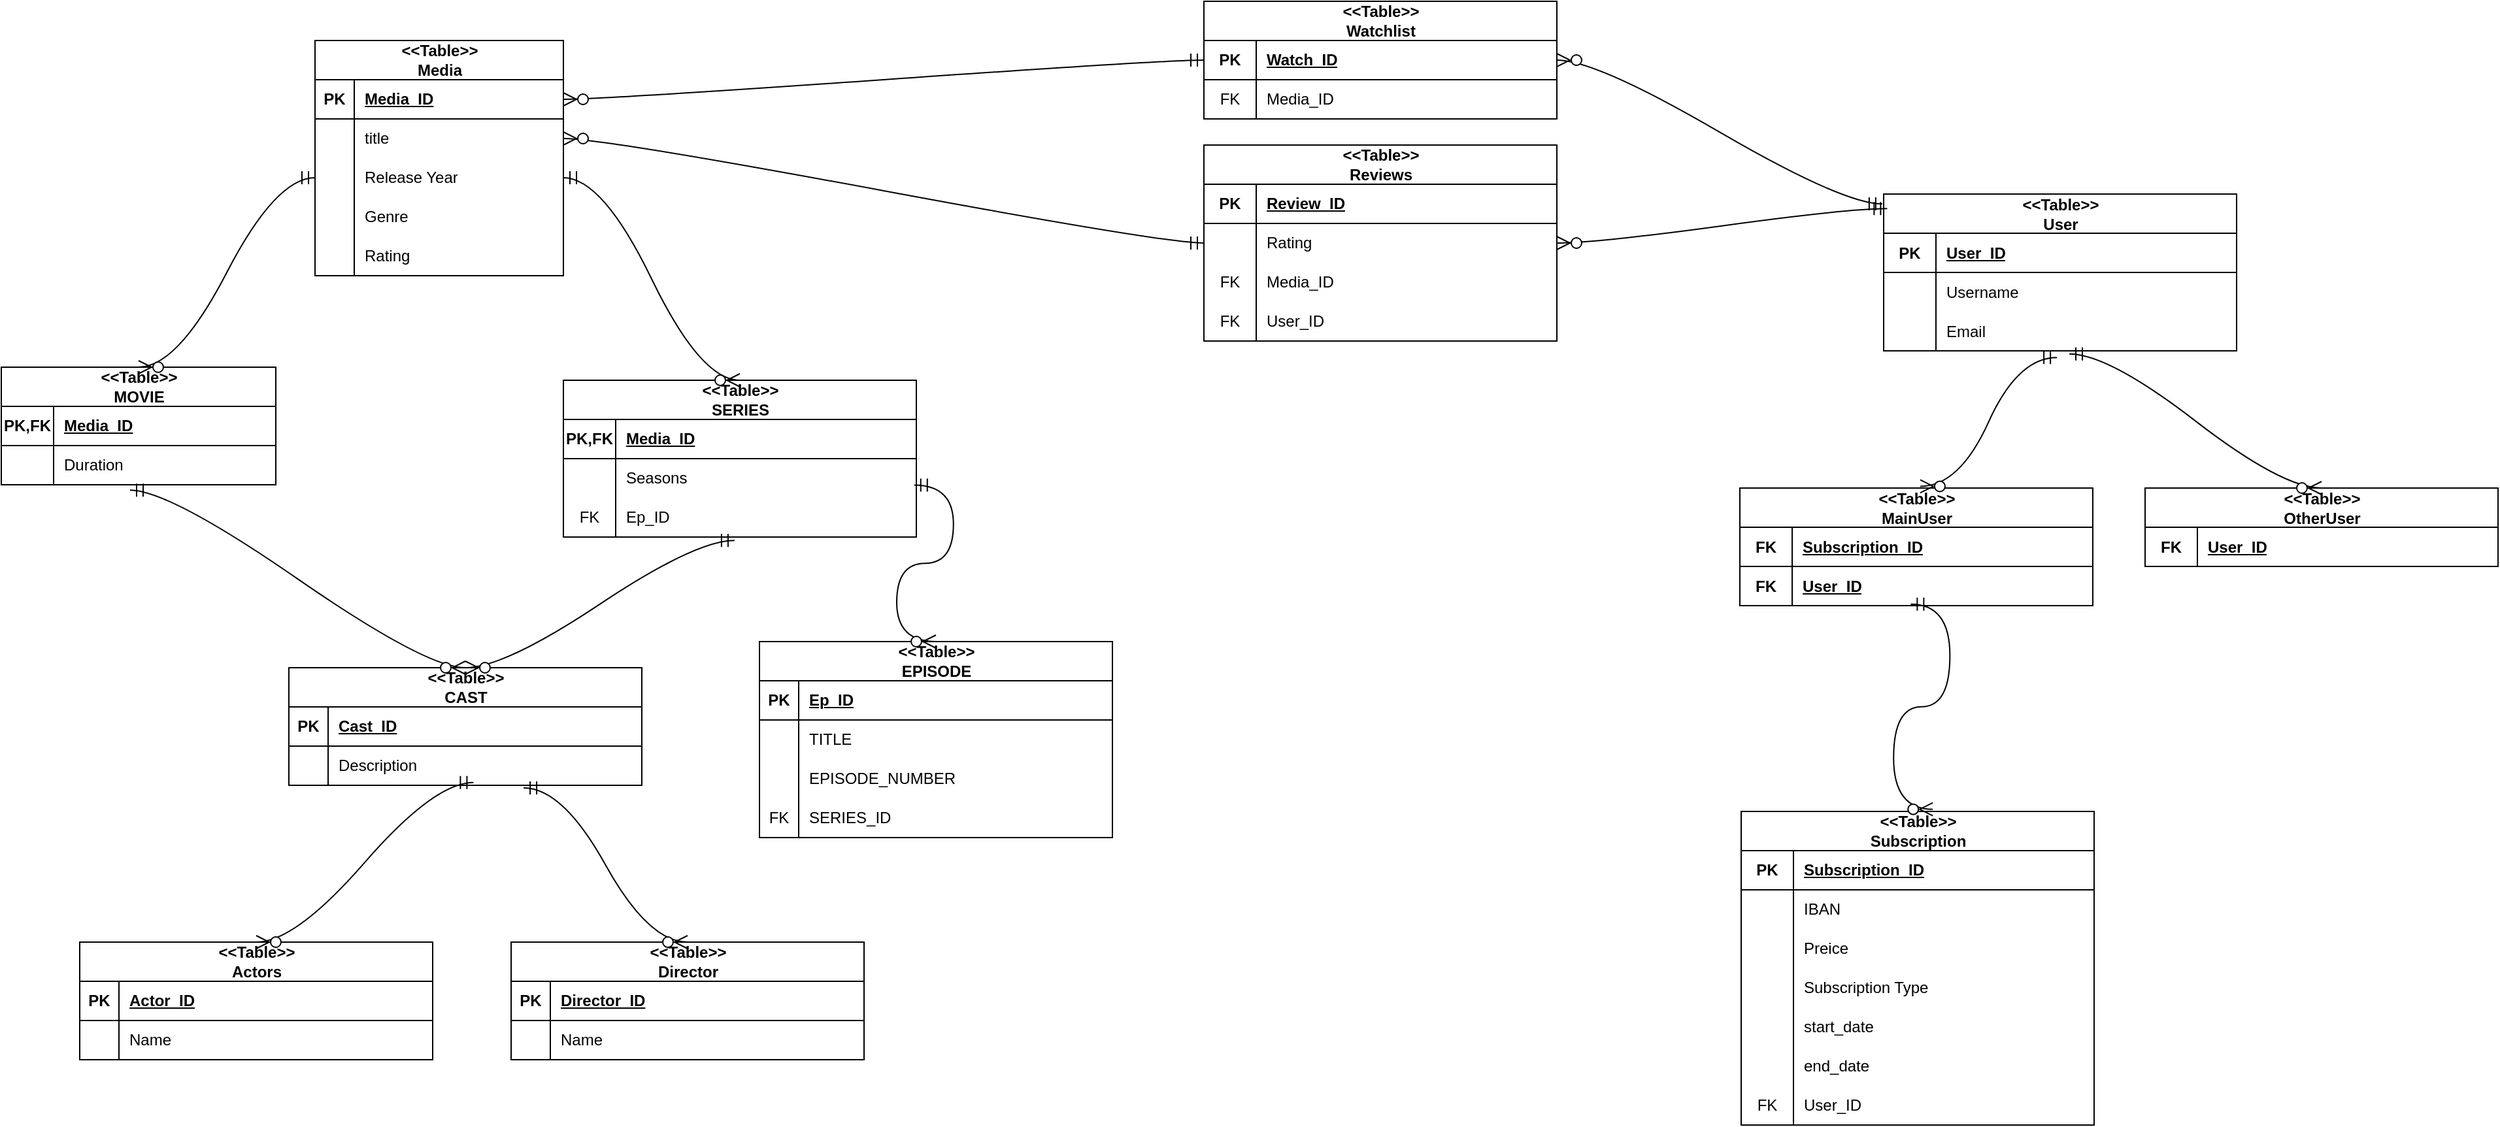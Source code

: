 <mxfile version="24.8.3">
  <diagram id="R2lEEEUBdFMjLlhIrx00" name="Page-1">
    <mxGraphModel dx="1706" dy="894" grid="1" gridSize="10" guides="1" tooltips="1" connect="1" arrows="1" fold="1" page="1" pageScale="1" pageWidth="850" pageHeight="1100" math="0" shadow="0" extFonts="Permanent Marker^https://fonts.googleapis.com/css?family=Permanent+Marker">
      <root>
        <mxCell id="0" />
        <mxCell id="1" parent="0" />
        <mxCell id="QvIjhL3dXYs5E1lbCl46-8" value="&amp;lt;&amp;lt;Table&amp;gt;&amp;gt;&lt;div&gt;Media&lt;/div&gt;" style="shape=table;startSize=30;container=1;collapsible=1;childLayout=tableLayout;fixedRows=1;rowLines=0;fontStyle=1;align=center;resizeLast=1;html=1;" parent="1" vertex="1">
          <mxGeometry x="270" y="60" width="190" height="180" as="geometry" />
        </mxCell>
        <mxCell id="QvIjhL3dXYs5E1lbCl46-9" value="" style="shape=tableRow;horizontal=0;startSize=0;swimlaneHead=0;swimlaneBody=0;fillColor=none;collapsible=0;dropTarget=0;points=[[0,0.5],[1,0.5]];portConstraint=eastwest;top=0;left=0;right=0;bottom=1;" parent="QvIjhL3dXYs5E1lbCl46-8" vertex="1">
          <mxGeometry y="30" width="190" height="30" as="geometry" />
        </mxCell>
        <mxCell id="QvIjhL3dXYs5E1lbCl46-10" value="PK" style="shape=partialRectangle;connectable=0;fillColor=none;top=0;left=0;bottom=0;right=0;fontStyle=1;overflow=hidden;whiteSpace=wrap;html=1;" parent="QvIjhL3dXYs5E1lbCl46-9" vertex="1">
          <mxGeometry width="30" height="30" as="geometry">
            <mxRectangle width="30" height="30" as="alternateBounds" />
          </mxGeometry>
        </mxCell>
        <mxCell id="QvIjhL3dXYs5E1lbCl46-11" value="Media_ID" style="shape=partialRectangle;connectable=0;fillColor=none;top=0;left=0;bottom=0;right=0;align=left;spacingLeft=6;fontStyle=5;overflow=hidden;whiteSpace=wrap;html=1;" parent="QvIjhL3dXYs5E1lbCl46-9" vertex="1">
          <mxGeometry x="30" width="160" height="30" as="geometry">
            <mxRectangle width="160" height="30" as="alternateBounds" />
          </mxGeometry>
        </mxCell>
        <mxCell id="QvIjhL3dXYs5E1lbCl46-12" value="" style="shape=tableRow;horizontal=0;startSize=0;swimlaneHead=0;swimlaneBody=0;fillColor=none;collapsible=0;dropTarget=0;points=[[0,0.5],[1,0.5]];portConstraint=eastwest;top=0;left=0;right=0;bottom=0;" parent="QvIjhL3dXYs5E1lbCl46-8" vertex="1">
          <mxGeometry y="60" width="190" height="30" as="geometry" />
        </mxCell>
        <mxCell id="QvIjhL3dXYs5E1lbCl46-13" value="" style="shape=partialRectangle;connectable=0;fillColor=none;top=0;left=0;bottom=0;right=0;editable=1;overflow=hidden;whiteSpace=wrap;html=1;" parent="QvIjhL3dXYs5E1lbCl46-12" vertex="1">
          <mxGeometry width="30" height="30" as="geometry">
            <mxRectangle width="30" height="30" as="alternateBounds" />
          </mxGeometry>
        </mxCell>
        <mxCell id="QvIjhL3dXYs5E1lbCl46-14" value="title" style="shape=partialRectangle;connectable=0;fillColor=none;top=0;left=0;bottom=0;right=0;align=left;spacingLeft=6;overflow=hidden;whiteSpace=wrap;html=1;" parent="QvIjhL3dXYs5E1lbCl46-12" vertex="1">
          <mxGeometry x="30" width="160" height="30" as="geometry">
            <mxRectangle width="160" height="30" as="alternateBounds" />
          </mxGeometry>
        </mxCell>
        <mxCell id="QvIjhL3dXYs5E1lbCl46-18" value="" style="shape=tableRow;horizontal=0;startSize=0;swimlaneHead=0;swimlaneBody=0;fillColor=none;collapsible=0;dropTarget=0;points=[[0,0.5],[1,0.5]];portConstraint=eastwest;top=0;left=0;right=0;bottom=0;" parent="QvIjhL3dXYs5E1lbCl46-8" vertex="1">
          <mxGeometry y="90" width="190" height="30" as="geometry" />
        </mxCell>
        <mxCell id="QvIjhL3dXYs5E1lbCl46-19" value="&lt;span style=&quot;color: rgba(0, 0, 0, 0); font-family: monospace; font-size: 0px; text-align: start; text-wrap-mode: nowrap;&quot;&gt;%3CmxGraphModel%3E%3Croot%3E%3CmxCell%20id%3D%220%22%2F%3E%3CmxCell%20id%3D%221%22%20parent%3D%220%22%2F%3E%3CmxCell%20id%3D%222%22%20value%3D%22Release%20Year%22%20style%3D%22shape%3DpartialRectangle%3Bconnectable%3D0%3BfillColor%3Dnone%3Btop%3D0%3Bleft%3D0%3Bbottom%3D0%3Bright%3D0%3Balign%3Dleft%3BspacingLeft%3D6%3Boverflow%3Dhidden%3BwhiteSpace%3Dwrap%3Bhtml%3D1%3B%22%20vertex%3D%221%22%20parent%3D%221%22%3E%3CmxGeometry%20x%3D%22330%22%20y%3D%22610%22%20width%3D%22160%22%20height%3D%2230%22%20as%3D%22geometry%22%3E%3CmxRectangle%20width%3D%22160%22%20height%3D%2230%22%20as%3D%22alternateBounds%22%2F%3E%3C%2FmxGeometry%3E%3C%2FmxCell%3E%3C%2Froot%3E%3C%2FmxGraphModel%3E&lt;/span&gt;" style="shape=partialRectangle;connectable=0;fillColor=none;top=0;left=0;bottom=0;right=0;editable=1;overflow=hidden;whiteSpace=wrap;html=1;" parent="QvIjhL3dXYs5E1lbCl46-18" vertex="1">
          <mxGeometry width="30" height="30" as="geometry">
            <mxRectangle width="30" height="30" as="alternateBounds" />
          </mxGeometry>
        </mxCell>
        <mxCell id="QvIjhL3dXYs5E1lbCl46-20" value="Release Year" style="shape=partialRectangle;connectable=0;fillColor=none;top=0;left=0;bottom=0;right=0;align=left;spacingLeft=6;overflow=hidden;whiteSpace=wrap;html=1;" parent="QvIjhL3dXYs5E1lbCl46-18" vertex="1">
          <mxGeometry x="30" width="160" height="30" as="geometry">
            <mxRectangle width="160" height="30" as="alternateBounds" />
          </mxGeometry>
        </mxCell>
        <mxCell id="DVHQ3tqsMk7eaJSczjLQ-16" value="" style="shape=tableRow;horizontal=0;startSize=0;swimlaneHead=0;swimlaneBody=0;fillColor=none;collapsible=0;dropTarget=0;points=[[0,0.5],[1,0.5]];portConstraint=eastwest;top=0;left=0;right=0;bottom=0;" parent="QvIjhL3dXYs5E1lbCl46-8" vertex="1">
          <mxGeometry y="120" width="190" height="30" as="geometry" />
        </mxCell>
        <mxCell id="DVHQ3tqsMk7eaJSczjLQ-17" value="&lt;span style=&quot;color: rgba(0, 0, 0, 0); font-family: monospace; font-size: 0px; text-align: start; text-wrap-mode: nowrap;&quot;&gt;%3CmxGraphModel%3E%3Croot%3E%3CmxCell%20id%3D%220%22%2F%3E%3CmxCell%20id%3D%221%22%20parent%3D%220%22%2F%3E%3CmxCell%20id%3D%222%22%20value%3D%22Release%20Year%22%20style%3D%22shape%3DpartialRectangle%3Bconnectable%3D0%3BfillColor%3Dnone%3Btop%3D0%3Bleft%3D0%3Bbottom%3D0%3Bright%3D0%3Balign%3Dleft%3BspacingLeft%3D6%3Boverflow%3Dhidden%3BwhiteSpace%3Dwrap%3Bhtml%3D1%3B%22%20vertex%3D%221%22%20parent%3D%221%22%3E%3CmxGeometry%20x%3D%22330%22%20y%3D%22610%22%20width%3D%22160%22%20height%3D%2230%22%20as%3D%22geometry%22%3E%3CmxRectangle%20width%3D%22160%22%20height%3D%2230%22%20as%3D%22alternateBounds%22%2F%3E%3C%2FmxGeometry%3E%3C%2FmxCell%3E%3C%2Froot%3E%3C%2FmxGraphModel%3E&lt;/span&gt;" style="shape=partialRectangle;connectable=0;fillColor=none;top=0;left=0;bottom=0;right=0;editable=1;overflow=hidden;whiteSpace=wrap;html=1;" parent="DVHQ3tqsMk7eaJSczjLQ-16" vertex="1">
          <mxGeometry width="30" height="30" as="geometry">
            <mxRectangle width="30" height="30" as="alternateBounds" />
          </mxGeometry>
        </mxCell>
        <mxCell id="DVHQ3tqsMk7eaJSczjLQ-18" value="Genre" style="shape=partialRectangle;connectable=0;fillColor=none;top=0;left=0;bottom=0;right=0;align=left;spacingLeft=6;overflow=hidden;whiteSpace=wrap;html=1;" parent="DVHQ3tqsMk7eaJSczjLQ-16" vertex="1">
          <mxGeometry x="30" width="160" height="30" as="geometry">
            <mxRectangle width="160" height="30" as="alternateBounds" />
          </mxGeometry>
        </mxCell>
        <mxCell id="DVHQ3tqsMk7eaJSczjLQ-19" value="" style="shape=tableRow;horizontal=0;startSize=0;swimlaneHead=0;swimlaneBody=0;fillColor=none;collapsible=0;dropTarget=0;points=[[0,0.5],[1,0.5]];portConstraint=eastwest;top=0;left=0;right=0;bottom=0;" parent="QvIjhL3dXYs5E1lbCl46-8" vertex="1">
          <mxGeometry y="150" width="190" height="30" as="geometry" />
        </mxCell>
        <mxCell id="DVHQ3tqsMk7eaJSczjLQ-20" value="&lt;span style=&quot;color: rgba(0, 0, 0, 0); font-family: monospace; font-size: 0px; text-align: start; text-wrap-mode: nowrap;&quot;&gt;%3CmxGraphModel%3E%3Croot%3E%3CmxCell%20id%3D%220%22%2F%3E%3CmxCell%20id%3D%221%22%20parent%3D%220%22%2F%3E%3CmxCell%20id%3D%222%22%20value%3D%22Release%20Year%22%20style%3D%22shape%3DpartialRectangle%3Bconnectable%3D0%3BfillColor%3Dnone%3Btop%3D0%3Bleft%3D0%3Bbottom%3D0%3Bright%3D0%3Balign%3Dleft%3BspacingLeft%3D6%3Boverflow%3Dhidden%3BwhiteSpace%3Dwrap%3Bhtml%3D1%3B%22%20vertex%3D%221%22%20parent%3D%221%22%3E%3CmxGeometry%20x%3D%22330%22%20y%3D%22610%22%20width%3D%22160%22%20height%3D%2230%22%20as%3D%22geometry%22%3E%3CmxRectangle%20width%3D%22160%22%20height%3D%2230%22%20as%3D%22alternateBounds%22%2F%3E%3C%2FmxGeometry%3E%3C%2FmxCell%3E%3C%2Froot%3E%3C%2FmxGraphModel%3E&lt;/span&gt;" style="shape=partialRectangle;connectable=0;fillColor=none;top=0;left=0;bottom=0;right=0;editable=1;overflow=hidden;whiteSpace=wrap;html=1;" parent="DVHQ3tqsMk7eaJSczjLQ-19" vertex="1">
          <mxGeometry width="30" height="30" as="geometry">
            <mxRectangle width="30" height="30" as="alternateBounds" />
          </mxGeometry>
        </mxCell>
        <mxCell id="DVHQ3tqsMk7eaJSczjLQ-21" value="Rating" style="shape=partialRectangle;connectable=0;fillColor=none;top=0;left=0;bottom=0;right=0;align=left;spacingLeft=6;overflow=hidden;whiteSpace=wrap;html=1;" parent="DVHQ3tqsMk7eaJSczjLQ-19" vertex="1">
          <mxGeometry x="30" width="160" height="30" as="geometry">
            <mxRectangle width="160" height="30" as="alternateBounds" />
          </mxGeometry>
        </mxCell>
        <mxCell id="QvIjhL3dXYs5E1lbCl46-22" value="&amp;lt;&amp;lt;Table&amp;gt;&amp;gt;&lt;div&gt;MOVIE&lt;/div&gt;" style="shape=table;startSize=30;container=1;collapsible=1;childLayout=tableLayout;fixedRows=1;rowLines=0;fontStyle=1;align=center;resizeLast=1;html=1;" parent="1" vertex="1">
          <mxGeometry x="30" y="310" width="210" height="90" as="geometry" />
        </mxCell>
        <mxCell id="QvIjhL3dXYs5E1lbCl46-23" value="" style="shape=tableRow;horizontal=0;startSize=0;swimlaneHead=0;swimlaneBody=0;fillColor=none;collapsible=0;dropTarget=0;points=[[0,0.5],[1,0.5]];portConstraint=eastwest;top=0;left=0;right=0;bottom=1;" parent="QvIjhL3dXYs5E1lbCl46-22" vertex="1">
          <mxGeometry y="30" width="210" height="30" as="geometry" />
        </mxCell>
        <mxCell id="QvIjhL3dXYs5E1lbCl46-24" value="PK,FK" style="shape=partialRectangle;connectable=0;fillColor=none;top=0;left=0;bottom=0;right=0;fontStyle=1;overflow=hidden;whiteSpace=wrap;html=1;" parent="QvIjhL3dXYs5E1lbCl46-23" vertex="1">
          <mxGeometry width="40" height="30" as="geometry">
            <mxRectangle width="40" height="30" as="alternateBounds" />
          </mxGeometry>
        </mxCell>
        <mxCell id="QvIjhL3dXYs5E1lbCl46-25" value="Media_ID" style="shape=partialRectangle;connectable=0;fillColor=none;top=0;left=0;bottom=0;right=0;align=left;spacingLeft=6;fontStyle=5;overflow=hidden;whiteSpace=wrap;html=1;" parent="QvIjhL3dXYs5E1lbCl46-23" vertex="1">
          <mxGeometry x="40" width="170" height="30" as="geometry">
            <mxRectangle width="170" height="30" as="alternateBounds" />
          </mxGeometry>
        </mxCell>
        <mxCell id="QvIjhL3dXYs5E1lbCl46-26" value="" style="shape=tableRow;horizontal=0;startSize=0;swimlaneHead=0;swimlaneBody=0;fillColor=none;collapsible=0;dropTarget=0;points=[[0,0.5],[1,0.5]];portConstraint=eastwest;top=0;left=0;right=0;bottom=0;" parent="QvIjhL3dXYs5E1lbCl46-22" vertex="1">
          <mxGeometry y="60" width="210" height="30" as="geometry" />
        </mxCell>
        <mxCell id="QvIjhL3dXYs5E1lbCl46-27" value="" style="shape=partialRectangle;connectable=0;fillColor=none;top=0;left=0;bottom=0;right=0;editable=1;overflow=hidden;whiteSpace=wrap;html=1;" parent="QvIjhL3dXYs5E1lbCl46-26" vertex="1">
          <mxGeometry width="40" height="30" as="geometry">
            <mxRectangle width="40" height="30" as="alternateBounds" />
          </mxGeometry>
        </mxCell>
        <mxCell id="QvIjhL3dXYs5E1lbCl46-28" value="Duration" style="shape=partialRectangle;connectable=0;fillColor=none;top=0;left=0;bottom=0;right=0;align=left;spacingLeft=6;overflow=hidden;whiteSpace=wrap;html=1;" parent="QvIjhL3dXYs5E1lbCl46-26" vertex="1">
          <mxGeometry x="40" width="170" height="30" as="geometry">
            <mxRectangle width="170" height="30" as="alternateBounds" />
          </mxGeometry>
        </mxCell>
        <mxCell id="QvIjhL3dXYs5E1lbCl46-58" value="&amp;lt;&amp;lt;Table&amp;gt;&amp;gt;&lt;div&gt;SERIES&lt;/div&gt;" style="shape=table;startSize=30;container=1;collapsible=1;childLayout=tableLayout;fixedRows=1;rowLines=0;fontStyle=1;align=center;resizeLast=1;html=1;" parent="1" vertex="1">
          <mxGeometry x="460" y="320" width="270" height="120" as="geometry" />
        </mxCell>
        <mxCell id="QvIjhL3dXYs5E1lbCl46-59" value="" style="shape=tableRow;horizontal=0;startSize=0;swimlaneHead=0;swimlaneBody=0;fillColor=none;collapsible=0;dropTarget=0;points=[[0,0.5],[1,0.5]];portConstraint=eastwest;top=0;left=0;right=0;bottom=1;" parent="QvIjhL3dXYs5E1lbCl46-58" vertex="1">
          <mxGeometry y="30" width="270" height="30" as="geometry" />
        </mxCell>
        <mxCell id="QvIjhL3dXYs5E1lbCl46-60" value="PK,FK" style="shape=partialRectangle;connectable=0;fillColor=none;top=0;left=0;bottom=0;right=0;fontStyle=1;overflow=hidden;whiteSpace=wrap;html=1;" parent="QvIjhL3dXYs5E1lbCl46-59" vertex="1">
          <mxGeometry width="40" height="30" as="geometry">
            <mxRectangle width="40" height="30" as="alternateBounds" />
          </mxGeometry>
        </mxCell>
        <mxCell id="QvIjhL3dXYs5E1lbCl46-61" value="Media_ID" style="shape=partialRectangle;connectable=0;fillColor=none;top=0;left=0;bottom=0;right=0;align=left;spacingLeft=6;fontStyle=5;overflow=hidden;whiteSpace=wrap;html=1;" parent="QvIjhL3dXYs5E1lbCl46-59" vertex="1">
          <mxGeometry x="40" width="230" height="30" as="geometry">
            <mxRectangle width="230" height="30" as="alternateBounds" />
          </mxGeometry>
        </mxCell>
        <mxCell id="QvIjhL3dXYs5E1lbCl46-62" value="" style="shape=tableRow;horizontal=0;startSize=0;swimlaneHead=0;swimlaneBody=0;fillColor=none;collapsible=0;dropTarget=0;points=[[0,0.5],[1,0.5]];portConstraint=eastwest;top=0;left=0;right=0;bottom=0;" parent="QvIjhL3dXYs5E1lbCl46-58" vertex="1">
          <mxGeometry y="60" width="270" height="30" as="geometry" />
        </mxCell>
        <mxCell id="QvIjhL3dXYs5E1lbCl46-63" value="" style="shape=partialRectangle;connectable=0;fillColor=none;top=0;left=0;bottom=0;right=0;editable=1;overflow=hidden;whiteSpace=wrap;html=1;" parent="QvIjhL3dXYs5E1lbCl46-62" vertex="1">
          <mxGeometry width="40" height="30" as="geometry">
            <mxRectangle width="40" height="30" as="alternateBounds" />
          </mxGeometry>
        </mxCell>
        <mxCell id="QvIjhL3dXYs5E1lbCl46-64" value="Seasons" style="shape=partialRectangle;connectable=0;fillColor=none;top=0;left=0;bottom=0;right=0;align=left;spacingLeft=6;overflow=hidden;whiteSpace=wrap;html=1;" parent="QvIjhL3dXYs5E1lbCl46-62" vertex="1">
          <mxGeometry x="40" width="230" height="30" as="geometry">
            <mxRectangle width="230" height="30" as="alternateBounds" />
          </mxGeometry>
        </mxCell>
        <mxCell id="DVHQ3tqsMk7eaJSczjLQ-23" value="" style="shape=tableRow;horizontal=0;startSize=0;swimlaneHead=0;swimlaneBody=0;fillColor=none;collapsible=0;dropTarget=0;points=[[0,0.5],[1,0.5]];portConstraint=eastwest;top=0;left=0;right=0;bottom=0;" parent="QvIjhL3dXYs5E1lbCl46-58" vertex="1">
          <mxGeometry y="90" width="270" height="30" as="geometry" />
        </mxCell>
        <mxCell id="DVHQ3tqsMk7eaJSczjLQ-24" value="FK" style="shape=partialRectangle;connectable=0;fillColor=none;top=0;left=0;bottom=0;right=0;editable=1;overflow=hidden;whiteSpace=wrap;html=1;" parent="DVHQ3tqsMk7eaJSczjLQ-23" vertex="1">
          <mxGeometry width="40" height="30" as="geometry">
            <mxRectangle width="40" height="30" as="alternateBounds" />
          </mxGeometry>
        </mxCell>
        <mxCell id="DVHQ3tqsMk7eaJSczjLQ-25" value="Ep_ID" style="shape=partialRectangle;connectable=0;fillColor=none;top=0;left=0;bottom=0;right=0;align=left;spacingLeft=6;overflow=hidden;whiteSpace=wrap;html=1;" parent="DVHQ3tqsMk7eaJSczjLQ-23" vertex="1">
          <mxGeometry x="40" width="230" height="30" as="geometry">
            <mxRectangle width="230" height="30" as="alternateBounds" />
          </mxGeometry>
        </mxCell>
        <mxCell id="QvIjhL3dXYs5E1lbCl46-89" value="&amp;lt;&amp;lt;Table&amp;gt;&amp;gt;&lt;div&gt;EPISODE&lt;/div&gt;" style="shape=table;startSize=30;container=1;collapsible=1;childLayout=tableLayout;fixedRows=1;rowLines=0;fontStyle=1;align=center;resizeLast=1;html=1;" parent="1" vertex="1">
          <mxGeometry x="610" y="520" width="270" height="150" as="geometry" />
        </mxCell>
        <mxCell id="QvIjhL3dXYs5E1lbCl46-90" value="" style="shape=tableRow;horizontal=0;startSize=0;swimlaneHead=0;swimlaneBody=0;fillColor=none;collapsible=0;dropTarget=0;points=[[0,0.5],[1,0.5]];portConstraint=eastwest;top=0;left=0;right=0;bottom=1;" parent="QvIjhL3dXYs5E1lbCl46-89" vertex="1">
          <mxGeometry y="30" width="270" height="30" as="geometry" />
        </mxCell>
        <mxCell id="QvIjhL3dXYs5E1lbCl46-91" value="PK" style="shape=partialRectangle;connectable=0;fillColor=none;top=0;left=0;bottom=0;right=0;fontStyle=1;overflow=hidden;whiteSpace=wrap;html=1;" parent="QvIjhL3dXYs5E1lbCl46-90" vertex="1">
          <mxGeometry width="30" height="30" as="geometry">
            <mxRectangle width="30" height="30" as="alternateBounds" />
          </mxGeometry>
        </mxCell>
        <mxCell id="QvIjhL3dXYs5E1lbCl46-92" value="Ep_ID" style="shape=partialRectangle;connectable=0;fillColor=none;top=0;left=0;bottom=0;right=0;align=left;spacingLeft=6;fontStyle=5;overflow=hidden;whiteSpace=wrap;html=1;" parent="QvIjhL3dXYs5E1lbCl46-90" vertex="1">
          <mxGeometry x="30" width="240" height="30" as="geometry">
            <mxRectangle width="240" height="30" as="alternateBounds" />
          </mxGeometry>
        </mxCell>
        <mxCell id="QvIjhL3dXYs5E1lbCl46-93" value="" style="shape=tableRow;horizontal=0;startSize=0;swimlaneHead=0;swimlaneBody=0;fillColor=none;collapsible=0;dropTarget=0;points=[[0,0.5],[1,0.5]];portConstraint=eastwest;top=0;left=0;right=0;bottom=0;" parent="QvIjhL3dXYs5E1lbCl46-89" vertex="1">
          <mxGeometry y="60" width="270" height="30" as="geometry" />
        </mxCell>
        <mxCell id="QvIjhL3dXYs5E1lbCl46-94" value="" style="shape=partialRectangle;connectable=0;fillColor=none;top=0;left=0;bottom=0;right=0;editable=1;overflow=hidden;whiteSpace=wrap;html=1;" parent="QvIjhL3dXYs5E1lbCl46-93" vertex="1">
          <mxGeometry width="30" height="30" as="geometry">
            <mxRectangle width="30" height="30" as="alternateBounds" />
          </mxGeometry>
        </mxCell>
        <mxCell id="QvIjhL3dXYs5E1lbCl46-95" value="TITLE" style="shape=partialRectangle;connectable=0;fillColor=none;top=0;left=0;bottom=0;right=0;align=left;spacingLeft=6;overflow=hidden;whiteSpace=wrap;html=1;" parent="QvIjhL3dXYs5E1lbCl46-93" vertex="1">
          <mxGeometry x="30" width="240" height="30" as="geometry">
            <mxRectangle width="240" height="30" as="alternateBounds" />
          </mxGeometry>
        </mxCell>
        <mxCell id="QvIjhL3dXYs5E1lbCl46-96" value="" style="shape=tableRow;horizontal=0;startSize=0;swimlaneHead=0;swimlaneBody=0;fillColor=none;collapsible=0;dropTarget=0;points=[[0,0.5],[1,0.5]];portConstraint=eastwest;top=0;left=0;right=0;bottom=0;" parent="QvIjhL3dXYs5E1lbCl46-89" vertex="1">
          <mxGeometry y="90" width="270" height="30" as="geometry" />
        </mxCell>
        <mxCell id="QvIjhL3dXYs5E1lbCl46-97" value="" style="shape=partialRectangle;connectable=0;fillColor=none;top=0;left=0;bottom=0;right=0;editable=1;overflow=hidden;whiteSpace=wrap;html=1;" parent="QvIjhL3dXYs5E1lbCl46-96" vertex="1">
          <mxGeometry width="30" height="30" as="geometry">
            <mxRectangle width="30" height="30" as="alternateBounds" />
          </mxGeometry>
        </mxCell>
        <mxCell id="QvIjhL3dXYs5E1lbCl46-98" value="EPISODE_NUMBER" style="shape=partialRectangle;connectable=0;fillColor=none;top=0;left=0;bottom=0;right=0;align=left;spacingLeft=6;overflow=hidden;whiteSpace=wrap;html=1;" parent="QvIjhL3dXYs5E1lbCl46-96" vertex="1">
          <mxGeometry x="30" width="240" height="30" as="geometry">
            <mxRectangle width="240" height="30" as="alternateBounds" />
          </mxGeometry>
        </mxCell>
        <mxCell id="QvIjhL3dXYs5E1lbCl46-99" value="" style="shape=tableRow;horizontal=0;startSize=0;swimlaneHead=0;swimlaneBody=0;fillColor=none;collapsible=0;dropTarget=0;points=[[0,0.5],[1,0.5]];portConstraint=eastwest;top=0;left=0;right=0;bottom=0;" parent="QvIjhL3dXYs5E1lbCl46-89" vertex="1">
          <mxGeometry y="120" width="270" height="30" as="geometry" />
        </mxCell>
        <mxCell id="QvIjhL3dXYs5E1lbCl46-100" value="FK" style="shape=partialRectangle;connectable=0;fillColor=none;top=0;left=0;bottom=0;right=0;editable=1;overflow=hidden;whiteSpace=wrap;html=1;" parent="QvIjhL3dXYs5E1lbCl46-99" vertex="1">
          <mxGeometry width="30" height="30" as="geometry">
            <mxRectangle width="30" height="30" as="alternateBounds" />
          </mxGeometry>
        </mxCell>
        <mxCell id="QvIjhL3dXYs5E1lbCl46-101" value="SERIES_ID" style="shape=partialRectangle;connectable=0;fillColor=none;top=0;left=0;bottom=0;right=0;align=left;spacingLeft=6;overflow=hidden;whiteSpace=wrap;html=1;" parent="QvIjhL3dXYs5E1lbCl46-99" vertex="1">
          <mxGeometry x="30" width="240" height="30" as="geometry">
            <mxRectangle width="240" height="30" as="alternateBounds" />
          </mxGeometry>
        </mxCell>
        <mxCell id="QvIjhL3dXYs5E1lbCl46-112" value="" style="edgeStyle=entityRelationEdgeStyle;fontSize=12;html=1;endArrow=ERzeroToMany;startArrow=ERmandOne;rounded=0;startSize=8;endSize=8;curved=1;exitX=0;exitY=0.5;exitDx=0;exitDy=0;entryX=0.5;entryY=0;entryDx=0;entryDy=0;" parent="1" source="QvIjhL3dXYs5E1lbCl46-18" target="QvIjhL3dXYs5E1lbCl46-22" edge="1">
          <mxGeometry width="100" height="100" relative="1" as="geometry">
            <mxPoint x="245" y="480" as="sourcePoint" />
            <mxPoint x="120" y="615" as="targetPoint" />
            <Array as="points">
              <mxPoint x="305" y="565" />
              <mxPoint x="165" y="535" />
              <mxPoint x="120" y="585" />
              <mxPoint x="150" y="515" />
              <mxPoint x="185" y="525" />
              <mxPoint x="95" y="475" />
              <mxPoint x="75" y="445" />
              <mxPoint x="265" y="525" />
            </Array>
          </mxGeometry>
        </mxCell>
        <mxCell id="QvIjhL3dXYs5E1lbCl46-113" value="" style="edgeStyle=entityRelationEdgeStyle;fontSize=12;html=1;endArrow=ERzeroToMany;startArrow=ERmandOne;rounded=0;startSize=8;endSize=8;curved=1;entryX=0.5;entryY=0;entryDx=0;entryDy=0;exitX=1;exitY=0.5;exitDx=0;exitDy=0;" parent="1" source="QvIjhL3dXYs5E1lbCl46-18" target="QvIjhL3dXYs5E1lbCl46-58" edge="1">
          <mxGeometry width="100" height="100" relative="1" as="geometry">
            <mxPoint x="380" y="594" as="sourcePoint" />
            <mxPoint x="390" y="720" as="targetPoint" />
          </mxGeometry>
        </mxCell>
        <mxCell id="QvIjhL3dXYs5E1lbCl46-114" value="" style="edgeStyle=entityRelationEdgeStyle;fontSize=12;html=1;endArrow=ERzeroToMany;startArrow=ERmandOne;rounded=0;startSize=8;endSize=8;curved=1;exitX=0.994;exitY=-0.327;exitDx=0;exitDy=0;exitPerimeter=0;entryX=0.5;entryY=0;entryDx=0;entryDy=0;" parent="1" source="DVHQ3tqsMk7eaJSczjLQ-23" target="QvIjhL3dXYs5E1lbCl46-89" edge="1">
          <mxGeometry width="100" height="100" relative="1" as="geometry">
            <mxPoint x="790" y="685" as="sourcePoint" />
            <mxPoint x="530" y="665" as="targetPoint" />
            <Array as="points">
              <mxPoint x="790" y="650" />
            </Array>
          </mxGeometry>
        </mxCell>
        <mxCell id="DVHQ3tqsMk7eaJSczjLQ-29" value="&amp;lt;&amp;lt;Table&amp;gt;&amp;gt;&lt;div&gt;CAST&lt;/div&gt;" style="shape=table;startSize=30;container=1;collapsible=1;childLayout=tableLayout;fixedRows=1;rowLines=0;fontStyle=1;align=center;resizeLast=1;html=1;" parent="1" vertex="1">
          <mxGeometry x="250" y="540" width="270" height="90" as="geometry" />
        </mxCell>
        <mxCell id="DVHQ3tqsMk7eaJSczjLQ-30" value="" style="shape=tableRow;horizontal=0;startSize=0;swimlaneHead=0;swimlaneBody=0;fillColor=none;collapsible=0;dropTarget=0;points=[[0,0.5],[1,0.5]];portConstraint=eastwest;top=0;left=0;right=0;bottom=1;" parent="DVHQ3tqsMk7eaJSczjLQ-29" vertex="1">
          <mxGeometry y="30" width="270" height="30" as="geometry" />
        </mxCell>
        <mxCell id="DVHQ3tqsMk7eaJSczjLQ-31" value="PK" style="shape=partialRectangle;connectable=0;fillColor=none;top=0;left=0;bottom=0;right=0;fontStyle=1;overflow=hidden;whiteSpace=wrap;html=1;" parent="DVHQ3tqsMk7eaJSczjLQ-30" vertex="1">
          <mxGeometry width="30" height="30" as="geometry">
            <mxRectangle width="30" height="30" as="alternateBounds" />
          </mxGeometry>
        </mxCell>
        <mxCell id="DVHQ3tqsMk7eaJSczjLQ-32" value="Cast_ID" style="shape=partialRectangle;connectable=0;fillColor=none;top=0;left=0;bottom=0;right=0;align=left;spacingLeft=6;fontStyle=5;overflow=hidden;whiteSpace=wrap;html=1;" parent="DVHQ3tqsMk7eaJSczjLQ-30" vertex="1">
          <mxGeometry x="30" width="240" height="30" as="geometry">
            <mxRectangle width="240" height="30" as="alternateBounds" />
          </mxGeometry>
        </mxCell>
        <mxCell id="DVHQ3tqsMk7eaJSczjLQ-39" value="" style="shape=tableRow;horizontal=0;startSize=0;swimlaneHead=0;swimlaneBody=0;fillColor=none;collapsible=0;dropTarget=0;points=[[0,0.5],[1,0.5]];portConstraint=eastwest;top=0;left=0;right=0;bottom=0;" parent="DVHQ3tqsMk7eaJSczjLQ-29" vertex="1">
          <mxGeometry y="60" width="270" height="30" as="geometry" />
        </mxCell>
        <mxCell id="DVHQ3tqsMk7eaJSczjLQ-40" value="" style="shape=partialRectangle;connectable=0;fillColor=none;top=0;left=0;bottom=0;right=0;editable=1;overflow=hidden;whiteSpace=wrap;html=1;" parent="DVHQ3tqsMk7eaJSczjLQ-39" vertex="1">
          <mxGeometry width="30" height="30" as="geometry">
            <mxRectangle width="30" height="30" as="alternateBounds" />
          </mxGeometry>
        </mxCell>
        <mxCell id="DVHQ3tqsMk7eaJSczjLQ-41" value="Description" style="shape=partialRectangle;connectable=0;fillColor=none;top=0;left=0;bottom=0;right=0;align=left;spacingLeft=6;overflow=hidden;whiteSpace=wrap;html=1;" parent="DVHQ3tqsMk7eaJSczjLQ-39" vertex="1">
          <mxGeometry x="30" width="240" height="30" as="geometry">
            <mxRectangle width="240" height="30" as="alternateBounds" />
          </mxGeometry>
        </mxCell>
        <mxCell id="jBENefxwaiKluo8J1UGy-1" value="" style="edgeStyle=entityRelationEdgeStyle;fontSize=12;html=1;endArrow=ERzeroToMany;startArrow=ERmandOne;rounded=0;startSize=8;endSize=8;curved=1;exitX=0.485;exitY=1.089;exitDx=0;exitDy=0;exitPerimeter=0;entryX=0.5;entryY=0;entryDx=0;entryDy=0;" parent="1" source="DVHQ3tqsMk7eaJSczjLQ-23" target="DVHQ3tqsMk7eaJSczjLQ-29" edge="1">
          <mxGeometry width="100" height="100" relative="1" as="geometry">
            <mxPoint x="800" y="695" as="sourcePoint" />
            <mxPoint x="870" y="695" as="targetPoint" />
            <Array as="points">
              <mxPoint x="800" y="660" />
            </Array>
          </mxGeometry>
        </mxCell>
        <mxCell id="jBENefxwaiKluo8J1UGy-18" value="&amp;lt;&amp;lt;Table&amp;gt;&amp;gt;&lt;div&gt;Watchlist&lt;/div&gt;" style="shape=table;startSize=30;container=1;collapsible=1;childLayout=tableLayout;fixedRows=1;rowLines=0;fontStyle=1;align=center;resizeLast=1;html=1;" parent="1" vertex="1">
          <mxGeometry x="950" y="30" width="270" height="90" as="geometry" />
        </mxCell>
        <mxCell id="jBENefxwaiKluo8J1UGy-19" value="" style="shape=tableRow;horizontal=0;startSize=0;swimlaneHead=0;swimlaneBody=0;fillColor=none;collapsible=0;dropTarget=0;points=[[0,0.5],[1,0.5]];portConstraint=eastwest;top=0;left=0;right=0;bottom=1;" parent="jBENefxwaiKluo8J1UGy-18" vertex="1">
          <mxGeometry y="30" width="270" height="30" as="geometry" />
        </mxCell>
        <mxCell id="jBENefxwaiKluo8J1UGy-20" value="PK" style="shape=partialRectangle;connectable=0;fillColor=none;top=0;left=0;bottom=0;right=0;fontStyle=1;overflow=hidden;whiteSpace=wrap;html=1;" parent="jBENefxwaiKluo8J1UGy-19" vertex="1">
          <mxGeometry width="40" height="30" as="geometry">
            <mxRectangle width="40" height="30" as="alternateBounds" />
          </mxGeometry>
        </mxCell>
        <mxCell id="jBENefxwaiKluo8J1UGy-21" value="Watch_ID" style="shape=partialRectangle;connectable=0;fillColor=none;top=0;left=0;bottom=0;right=0;align=left;spacingLeft=6;fontStyle=5;overflow=hidden;whiteSpace=wrap;html=1;" parent="jBENefxwaiKluo8J1UGy-19" vertex="1">
          <mxGeometry x="40" width="230" height="30" as="geometry">
            <mxRectangle width="230" height="30" as="alternateBounds" />
          </mxGeometry>
        </mxCell>
        <mxCell id="jBENefxwaiKluo8J1UGy-25" value="" style="shape=tableRow;horizontal=0;startSize=0;swimlaneHead=0;swimlaneBody=0;fillColor=none;collapsible=0;dropTarget=0;points=[[0,0.5],[1,0.5]];portConstraint=eastwest;top=0;left=0;right=0;bottom=0;" parent="jBENefxwaiKluo8J1UGy-18" vertex="1">
          <mxGeometry y="60" width="270" height="30" as="geometry" />
        </mxCell>
        <mxCell id="jBENefxwaiKluo8J1UGy-26" value="FK" style="shape=partialRectangle;connectable=0;fillColor=none;top=0;left=0;bottom=0;right=0;editable=1;overflow=hidden;whiteSpace=wrap;html=1;" parent="jBENefxwaiKluo8J1UGy-25" vertex="1">
          <mxGeometry width="40" height="30" as="geometry">
            <mxRectangle width="40" height="30" as="alternateBounds" />
          </mxGeometry>
        </mxCell>
        <mxCell id="jBENefxwaiKluo8J1UGy-27" value="Media_ID" style="shape=partialRectangle;connectable=0;fillColor=none;top=0;left=0;bottom=0;right=0;align=left;spacingLeft=6;overflow=hidden;whiteSpace=wrap;html=1;" parent="jBENefxwaiKluo8J1UGy-25" vertex="1">
          <mxGeometry x="40" width="230" height="30" as="geometry">
            <mxRectangle width="230" height="30" as="alternateBounds" />
          </mxGeometry>
        </mxCell>
        <mxCell id="jBENefxwaiKluo8J1UGy-28" value="&amp;lt;&amp;lt;Table&amp;gt;&amp;gt;&lt;div&gt;User&lt;/div&gt;" style="shape=table;startSize=30;container=1;collapsible=1;childLayout=tableLayout;fixedRows=1;rowLines=0;fontStyle=1;align=center;resizeLast=1;html=1;" parent="1" vertex="1">
          <mxGeometry x="1470" y="177.5" width="270" height="120" as="geometry" />
        </mxCell>
        <mxCell id="jBENefxwaiKluo8J1UGy-29" value="" style="shape=tableRow;horizontal=0;startSize=0;swimlaneHead=0;swimlaneBody=0;fillColor=none;collapsible=0;dropTarget=0;points=[[0,0.5],[1,0.5]];portConstraint=eastwest;top=0;left=0;right=0;bottom=1;" parent="jBENefxwaiKluo8J1UGy-28" vertex="1">
          <mxGeometry y="30" width="270" height="30" as="geometry" />
        </mxCell>
        <mxCell id="jBENefxwaiKluo8J1UGy-30" value="PK" style="shape=partialRectangle;connectable=0;fillColor=none;top=0;left=0;bottom=0;right=0;fontStyle=1;overflow=hidden;whiteSpace=wrap;html=1;" parent="jBENefxwaiKluo8J1UGy-29" vertex="1">
          <mxGeometry width="40" height="30" as="geometry">
            <mxRectangle width="40" height="30" as="alternateBounds" />
          </mxGeometry>
        </mxCell>
        <mxCell id="jBENefxwaiKluo8J1UGy-31" value="User_ID" style="shape=partialRectangle;connectable=0;fillColor=none;top=0;left=0;bottom=0;right=0;align=left;spacingLeft=6;fontStyle=5;overflow=hidden;whiteSpace=wrap;html=1;" parent="jBENefxwaiKluo8J1UGy-29" vertex="1">
          <mxGeometry x="40" width="230" height="30" as="geometry">
            <mxRectangle width="230" height="30" as="alternateBounds" />
          </mxGeometry>
        </mxCell>
        <mxCell id="jBENefxwaiKluo8J1UGy-32" value="" style="shape=tableRow;horizontal=0;startSize=0;swimlaneHead=0;swimlaneBody=0;fillColor=none;collapsible=0;dropTarget=0;points=[[0,0.5],[1,0.5]];portConstraint=eastwest;top=0;left=0;right=0;bottom=0;" parent="jBENefxwaiKluo8J1UGy-28" vertex="1">
          <mxGeometry y="60" width="270" height="30" as="geometry" />
        </mxCell>
        <mxCell id="jBENefxwaiKluo8J1UGy-33" value="" style="shape=partialRectangle;connectable=0;fillColor=none;top=0;left=0;bottom=0;right=0;editable=1;overflow=hidden;whiteSpace=wrap;html=1;" parent="jBENefxwaiKluo8J1UGy-32" vertex="1">
          <mxGeometry width="40" height="30" as="geometry">
            <mxRectangle width="40" height="30" as="alternateBounds" />
          </mxGeometry>
        </mxCell>
        <mxCell id="jBENefxwaiKluo8J1UGy-34" value="Username" style="shape=partialRectangle;connectable=0;fillColor=none;top=0;left=0;bottom=0;right=0;align=left;spacingLeft=6;overflow=hidden;whiteSpace=wrap;html=1;" parent="jBENefxwaiKluo8J1UGy-32" vertex="1">
          <mxGeometry x="40" width="230" height="30" as="geometry">
            <mxRectangle width="230" height="30" as="alternateBounds" />
          </mxGeometry>
        </mxCell>
        <mxCell id="jBENefxwaiKluo8J1UGy-35" value="" style="shape=tableRow;horizontal=0;startSize=0;swimlaneHead=0;swimlaneBody=0;fillColor=none;collapsible=0;dropTarget=0;points=[[0,0.5],[1,0.5]];portConstraint=eastwest;top=0;left=0;right=0;bottom=0;" parent="jBENefxwaiKluo8J1UGy-28" vertex="1">
          <mxGeometry y="90" width="270" height="30" as="geometry" />
        </mxCell>
        <mxCell id="jBENefxwaiKluo8J1UGy-36" value="" style="shape=partialRectangle;connectable=0;fillColor=none;top=0;left=0;bottom=0;right=0;editable=1;overflow=hidden;whiteSpace=wrap;html=1;" parent="jBENefxwaiKluo8J1UGy-35" vertex="1">
          <mxGeometry width="40" height="30" as="geometry">
            <mxRectangle width="40" height="30" as="alternateBounds" />
          </mxGeometry>
        </mxCell>
        <mxCell id="jBENefxwaiKluo8J1UGy-37" value="Email" style="shape=partialRectangle;connectable=0;fillColor=none;top=0;left=0;bottom=0;right=0;align=left;spacingLeft=6;overflow=hidden;whiteSpace=wrap;html=1;" parent="jBENefxwaiKluo8J1UGy-35" vertex="1">
          <mxGeometry x="40" width="230" height="30" as="geometry">
            <mxRectangle width="230" height="30" as="alternateBounds" />
          </mxGeometry>
        </mxCell>
        <mxCell id="jBENefxwaiKluo8J1UGy-38" value="&amp;lt;&amp;lt;Table&amp;gt;&amp;gt;&lt;div&gt;MainUser&lt;/div&gt;" style="shape=table;startSize=30;container=1;collapsible=1;childLayout=tableLayout;fixedRows=1;rowLines=0;fontStyle=1;align=center;resizeLast=1;html=1;" parent="1" vertex="1">
          <mxGeometry x="1360" y="402.5" width="270" height="90" as="geometry" />
        </mxCell>
        <mxCell id="jBENefxwaiKluo8J1UGy-39" value="" style="shape=tableRow;horizontal=0;startSize=0;swimlaneHead=0;swimlaneBody=0;fillColor=none;collapsible=0;dropTarget=0;points=[[0,0.5],[1,0.5]];portConstraint=eastwest;top=0;left=0;right=0;bottom=1;" parent="jBENefxwaiKluo8J1UGy-38" vertex="1">
          <mxGeometry y="30" width="270" height="30" as="geometry" />
        </mxCell>
        <mxCell id="jBENefxwaiKluo8J1UGy-40" value="FK" style="shape=partialRectangle;connectable=0;fillColor=none;top=0;left=0;bottom=0;right=0;fontStyle=1;overflow=hidden;whiteSpace=wrap;html=1;" parent="jBENefxwaiKluo8J1UGy-39" vertex="1">
          <mxGeometry width="40" height="30" as="geometry">
            <mxRectangle width="40" height="30" as="alternateBounds" />
          </mxGeometry>
        </mxCell>
        <mxCell id="jBENefxwaiKluo8J1UGy-41" value="Subscription_ID" style="shape=partialRectangle;connectable=0;fillColor=none;top=0;left=0;bottom=0;right=0;align=left;spacingLeft=6;fontStyle=5;overflow=hidden;whiteSpace=wrap;html=1;" parent="jBENefxwaiKluo8J1UGy-39" vertex="1">
          <mxGeometry x="40" width="230" height="30" as="geometry">
            <mxRectangle width="230" height="30" as="alternateBounds" />
          </mxGeometry>
        </mxCell>
        <mxCell id="qs8R-h-RKK3AHYa7DF4A-17" value="" style="shape=tableRow;horizontal=0;startSize=0;swimlaneHead=0;swimlaneBody=0;fillColor=none;collapsible=0;dropTarget=0;points=[[0,0.5],[1,0.5]];portConstraint=eastwest;top=0;left=0;right=0;bottom=1;" vertex="1" parent="jBENefxwaiKluo8J1UGy-38">
          <mxGeometry y="60" width="270" height="30" as="geometry" />
        </mxCell>
        <mxCell id="qs8R-h-RKK3AHYa7DF4A-18" value="FK" style="shape=partialRectangle;connectable=0;fillColor=none;top=0;left=0;bottom=0;right=0;fontStyle=1;overflow=hidden;whiteSpace=wrap;html=1;" vertex="1" parent="qs8R-h-RKK3AHYa7DF4A-17">
          <mxGeometry width="40" height="30" as="geometry">
            <mxRectangle width="40" height="30" as="alternateBounds" />
          </mxGeometry>
        </mxCell>
        <mxCell id="qs8R-h-RKK3AHYa7DF4A-19" value="User_ID" style="shape=partialRectangle;connectable=0;fillColor=none;top=0;left=0;bottom=0;right=0;align=left;spacingLeft=6;fontStyle=5;overflow=hidden;whiteSpace=wrap;html=1;" vertex="1" parent="qs8R-h-RKK3AHYa7DF4A-17">
          <mxGeometry x="40" width="230" height="30" as="geometry">
            <mxRectangle width="230" height="30" as="alternateBounds" />
          </mxGeometry>
        </mxCell>
        <mxCell id="jBENefxwaiKluo8J1UGy-51" value="&amp;lt;&amp;lt;Table&amp;gt;&amp;gt;&lt;div&gt;OtherUser&lt;/div&gt;" style="shape=table;startSize=30;container=1;collapsible=1;childLayout=tableLayout;fixedRows=1;rowLines=0;fontStyle=1;align=center;resizeLast=1;html=1;" parent="1" vertex="1">
          <mxGeometry x="1670" y="402.5" width="270" height="60" as="geometry" />
        </mxCell>
        <mxCell id="jBENefxwaiKluo8J1UGy-52" value="" style="shape=tableRow;horizontal=0;startSize=0;swimlaneHead=0;swimlaneBody=0;fillColor=none;collapsible=0;dropTarget=0;points=[[0,0.5],[1,0.5]];portConstraint=eastwest;top=0;left=0;right=0;bottom=1;" parent="jBENefxwaiKluo8J1UGy-51" vertex="1">
          <mxGeometry y="30" width="270" height="30" as="geometry" />
        </mxCell>
        <mxCell id="jBENefxwaiKluo8J1UGy-53" value="FK" style="shape=partialRectangle;connectable=0;fillColor=none;top=0;left=0;bottom=0;right=0;fontStyle=1;overflow=hidden;whiteSpace=wrap;html=1;" parent="jBENefxwaiKluo8J1UGy-52" vertex="1">
          <mxGeometry width="40" height="30" as="geometry">
            <mxRectangle width="40" height="30" as="alternateBounds" />
          </mxGeometry>
        </mxCell>
        <mxCell id="jBENefxwaiKluo8J1UGy-54" value="User_ID" style="shape=partialRectangle;connectable=0;fillColor=none;top=0;left=0;bottom=0;right=0;align=left;spacingLeft=6;fontStyle=5;overflow=hidden;whiteSpace=wrap;html=1;" parent="jBENefxwaiKluo8J1UGy-52" vertex="1">
          <mxGeometry x="40" width="230" height="30" as="geometry">
            <mxRectangle width="230" height="30" as="alternateBounds" />
          </mxGeometry>
        </mxCell>
        <mxCell id="jBENefxwaiKluo8J1UGy-70" value="&amp;lt;&amp;lt;Table&amp;gt;&amp;gt;&lt;div&gt;Reviews&lt;/div&gt;" style="shape=table;startSize=30;container=1;collapsible=1;childLayout=tableLayout;fixedRows=1;rowLines=0;fontStyle=1;align=center;resizeLast=1;html=1;" parent="1" vertex="1">
          <mxGeometry x="950" y="140" width="270" height="150" as="geometry" />
        </mxCell>
        <mxCell id="jBENefxwaiKluo8J1UGy-71" value="" style="shape=tableRow;horizontal=0;startSize=0;swimlaneHead=0;swimlaneBody=0;fillColor=none;collapsible=0;dropTarget=0;points=[[0,0.5],[1,0.5]];portConstraint=eastwest;top=0;left=0;right=0;bottom=1;" parent="jBENefxwaiKluo8J1UGy-70" vertex="1">
          <mxGeometry y="30" width="270" height="30" as="geometry" />
        </mxCell>
        <mxCell id="jBENefxwaiKluo8J1UGy-72" value="PK" style="shape=partialRectangle;connectable=0;fillColor=none;top=0;left=0;bottom=0;right=0;fontStyle=1;overflow=hidden;whiteSpace=wrap;html=1;" parent="jBENefxwaiKluo8J1UGy-71" vertex="1">
          <mxGeometry width="40" height="30" as="geometry">
            <mxRectangle width="40" height="30" as="alternateBounds" />
          </mxGeometry>
        </mxCell>
        <mxCell id="jBENefxwaiKluo8J1UGy-73" value="Review_ID" style="shape=partialRectangle;connectable=0;fillColor=none;top=0;left=0;bottom=0;right=0;align=left;spacingLeft=6;fontStyle=5;overflow=hidden;whiteSpace=wrap;html=1;" parent="jBENefxwaiKluo8J1UGy-71" vertex="1">
          <mxGeometry x="40" width="230" height="30" as="geometry">
            <mxRectangle width="230" height="30" as="alternateBounds" />
          </mxGeometry>
        </mxCell>
        <mxCell id="jBENefxwaiKluo8J1UGy-77" value="" style="shape=tableRow;horizontal=0;startSize=0;swimlaneHead=0;swimlaneBody=0;fillColor=none;collapsible=0;dropTarget=0;points=[[0,0.5],[1,0.5]];portConstraint=eastwest;top=0;left=0;right=0;bottom=0;" parent="jBENefxwaiKluo8J1UGy-70" vertex="1">
          <mxGeometry y="60" width="270" height="30" as="geometry" />
        </mxCell>
        <mxCell id="jBENefxwaiKluo8J1UGy-78" value="" style="shape=partialRectangle;connectable=0;fillColor=none;top=0;left=0;bottom=0;right=0;editable=1;overflow=hidden;whiteSpace=wrap;html=1;" parent="jBENefxwaiKluo8J1UGy-77" vertex="1">
          <mxGeometry width="40" height="30" as="geometry">
            <mxRectangle width="40" height="30" as="alternateBounds" />
          </mxGeometry>
        </mxCell>
        <mxCell id="jBENefxwaiKluo8J1UGy-79" value="Rating" style="shape=partialRectangle;connectable=0;fillColor=none;top=0;left=0;bottom=0;right=0;align=left;spacingLeft=6;overflow=hidden;whiteSpace=wrap;html=1;" parent="jBENefxwaiKluo8J1UGy-77" vertex="1">
          <mxGeometry x="40" width="230" height="30" as="geometry">
            <mxRectangle width="230" height="30" as="alternateBounds" />
          </mxGeometry>
        </mxCell>
        <mxCell id="jBENefxwaiKluo8J1UGy-80" value="" style="shape=tableRow;horizontal=0;startSize=0;swimlaneHead=0;swimlaneBody=0;fillColor=none;collapsible=0;dropTarget=0;points=[[0,0.5],[1,0.5]];portConstraint=eastwest;top=0;left=0;right=0;bottom=0;" parent="jBENefxwaiKluo8J1UGy-70" vertex="1">
          <mxGeometry y="90" width="270" height="30" as="geometry" />
        </mxCell>
        <mxCell id="jBENefxwaiKluo8J1UGy-81" value="FK" style="shape=partialRectangle;connectable=0;fillColor=none;top=0;left=0;bottom=0;right=0;editable=1;overflow=hidden;whiteSpace=wrap;html=1;" parent="jBENefxwaiKluo8J1UGy-80" vertex="1">
          <mxGeometry width="40" height="30" as="geometry">
            <mxRectangle width="40" height="30" as="alternateBounds" />
          </mxGeometry>
        </mxCell>
        <mxCell id="jBENefxwaiKluo8J1UGy-82" value="Media_ID" style="shape=partialRectangle;connectable=0;fillColor=none;top=0;left=0;bottom=0;right=0;align=left;spacingLeft=6;overflow=hidden;whiteSpace=wrap;html=1;" parent="jBENefxwaiKluo8J1UGy-80" vertex="1">
          <mxGeometry x="40" width="230" height="30" as="geometry">
            <mxRectangle width="230" height="30" as="alternateBounds" />
          </mxGeometry>
        </mxCell>
        <mxCell id="jBENefxwaiKluo8J1UGy-83" value="" style="shape=tableRow;horizontal=0;startSize=0;swimlaneHead=0;swimlaneBody=0;fillColor=none;collapsible=0;dropTarget=0;points=[[0,0.5],[1,0.5]];portConstraint=eastwest;top=0;left=0;right=0;bottom=0;" parent="jBENefxwaiKluo8J1UGy-70" vertex="1">
          <mxGeometry y="120" width="270" height="30" as="geometry" />
        </mxCell>
        <mxCell id="jBENefxwaiKluo8J1UGy-84" value="FK" style="shape=partialRectangle;connectable=0;fillColor=none;top=0;left=0;bottom=0;right=0;editable=1;overflow=hidden;whiteSpace=wrap;html=1;" parent="jBENefxwaiKluo8J1UGy-83" vertex="1">
          <mxGeometry width="40" height="30" as="geometry">
            <mxRectangle width="40" height="30" as="alternateBounds" />
          </mxGeometry>
        </mxCell>
        <mxCell id="jBENefxwaiKluo8J1UGy-85" value="User_ID" style="shape=partialRectangle;connectable=0;fillColor=none;top=0;left=0;bottom=0;right=0;align=left;spacingLeft=6;overflow=hidden;whiteSpace=wrap;html=1;" parent="jBENefxwaiKluo8J1UGy-83" vertex="1">
          <mxGeometry x="40" width="230" height="30" as="geometry">
            <mxRectangle width="230" height="30" as="alternateBounds" />
          </mxGeometry>
        </mxCell>
        <mxCell id="jBENefxwaiKluo8J1UGy-86" value="" style="edgeStyle=entityRelationEdgeStyle;fontSize=12;html=1;endArrow=ERzeroToMany;startArrow=ERmandOne;rounded=0;startSize=8;endSize=8;curved=1;exitX=0.469;exitY=1.136;exitDx=0;exitDy=0;exitPerimeter=0;entryX=0.5;entryY=0;entryDx=0;entryDy=0;" parent="1" source="QvIjhL3dXYs5E1lbCl46-26" target="DVHQ3tqsMk7eaJSczjLQ-29" edge="1">
          <mxGeometry width="100" height="100" relative="1" as="geometry">
            <mxPoint x="130.17" y="436.99" as="sourcePoint" />
            <mxPoint x="530" y="540" as="targetPoint" />
            <Array as="points">
              <mxPoint x="810" y="670" />
              <mxPoint x="527" y="530" />
              <mxPoint x="510" y="540" />
            </Array>
          </mxGeometry>
        </mxCell>
        <mxCell id="jBENefxwaiKluo8J1UGy-87" value="" style="edgeStyle=entityRelationEdgeStyle;fontSize=12;html=1;endArrow=ERzeroToMany;startArrow=ERmandOne;rounded=0;startSize=8;endSize=8;curved=1;exitX=0;exitY=0.5;exitDx=0;exitDy=0;entryX=1;entryY=0.5;entryDx=0;entryDy=0;" parent="1" source="jBENefxwaiKluo8J1UGy-19" target="QvIjhL3dXYs5E1lbCl46-9" edge="1">
          <mxGeometry width="100" height="100" relative="1" as="geometry">
            <mxPoint x="600" y="820" as="sourcePoint" />
            <mxPoint x="1015" y="933" as="targetPoint" />
            <Array as="points">
              <mxPoint x="1280" y="1053" />
              <mxPoint x="997" y="913" />
              <mxPoint x="980" y="923" />
            </Array>
          </mxGeometry>
        </mxCell>
        <mxCell id="jBENefxwaiKluo8J1UGy-88" value="" style="edgeStyle=entityRelationEdgeStyle;fontSize=12;html=1;endArrow=ERzeroToMany;startArrow=ERmandOne;rounded=0;startSize=8;endSize=8;curved=1;exitX=0;exitY=0.5;exitDx=0;exitDy=0;entryX=1;entryY=0.5;entryDx=0;entryDy=0;" parent="1" source="jBENefxwaiKluo8J1UGy-77" target="QvIjhL3dXYs5E1lbCl46-12" edge="1">
          <mxGeometry width="100" height="100" relative="1" as="geometry">
            <mxPoint x="940" y="160" as="sourcePoint" />
            <mxPoint x="450" y="220" as="targetPoint" />
            <Array as="points">
              <mxPoint x="1270" y="1138" />
              <mxPoint x="987" y="998" />
              <mxPoint x="970" y="1008" />
            </Array>
          </mxGeometry>
        </mxCell>
        <mxCell id="jBENefxwaiKluo8J1UGy-89" value="" style="edgeStyle=entityRelationEdgeStyle;fontSize=12;html=1;endArrow=ERzeroToMany;startArrow=ERmandOne;rounded=0;startSize=8;endSize=8;curved=1;exitX=-0.004;exitY=0.063;exitDx=0;exitDy=0;entryX=1;entryY=0.5;entryDx=0;entryDy=0;exitPerimeter=0;" parent="1" source="jBENefxwaiKluo8J1UGy-28" target="jBENefxwaiKluo8J1UGy-19" edge="1">
          <mxGeometry width="100" height="100" relative="1" as="geometry">
            <mxPoint x="1670" y="100" as="sourcePoint" />
            <mxPoint x="1180" y="160" as="targetPoint" />
            <Array as="points">
              <mxPoint x="2000" y="1078" />
              <mxPoint x="1717" y="938" />
              <mxPoint x="1700" y="948" />
            </Array>
          </mxGeometry>
        </mxCell>
        <mxCell id="jBENefxwaiKluo8J1UGy-90" value="" style="edgeStyle=entityRelationEdgeStyle;fontSize=12;html=1;endArrow=ERzeroToMany;startArrow=ERmandOne;rounded=0;startSize=8;endSize=8;curved=1;exitX=0.01;exitY=0.093;exitDx=0;exitDy=0;entryX=1;entryY=0.5;entryDx=0;entryDy=0;exitPerimeter=0;" parent="1" source="jBENefxwaiKluo8J1UGy-28" target="jBENefxwaiKluo8J1UGy-77" edge="1">
          <mxGeometry width="100" height="100" relative="1" as="geometry">
            <mxPoint x="1280" y="508" as="sourcePoint" />
            <mxPoint x="1030" y="330" as="targetPoint" />
            <Array as="points">
              <mxPoint x="1810" y="1333" />
              <mxPoint x="1527" y="1193" />
              <mxPoint x="1510" y="1203" />
            </Array>
          </mxGeometry>
        </mxCell>
        <mxCell id="jBENefxwaiKluo8J1UGy-91" value="" style="edgeStyle=entityRelationEdgeStyle;fontSize=12;html=1;endArrow=ERzeroToMany;startArrow=ERmandOne;rounded=0;startSize=8;endSize=8;curved=1;exitX=0.491;exitY=1.172;exitDx=0;exitDy=0;entryX=0.511;entryY=-0.014;entryDx=0;entryDy=0;exitPerimeter=0;entryPerimeter=0;" parent="1" source="jBENefxwaiKluo8J1UGy-35" target="jBENefxwaiKluo8J1UGy-38" edge="1">
          <mxGeometry width="100" height="100" relative="1" as="geometry">
            <mxPoint x="1503" y="347" as="sourcePoint" />
            <mxPoint x="1250" y="393" as="targetPoint" />
            <Array as="points">
              <mxPoint x="1840" y="1491" />
              <mxPoint x="1557" y="1351" />
              <mxPoint x="1540" y="1361" />
            </Array>
          </mxGeometry>
        </mxCell>
        <mxCell id="jBENefxwaiKluo8J1UGy-92" value="" style="edgeStyle=entityRelationEdgeStyle;fontSize=12;html=1;endArrow=ERzeroToMany;startArrow=ERmandOne;rounded=0;startSize=8;endSize=8;curved=1;exitX=0.526;exitY=1.08;exitDx=0;exitDy=0;entryX=0.5;entryY=0;entryDx=0;entryDy=0;exitPerimeter=0;" parent="1" source="jBENefxwaiKluo8J1UGy-35" target="jBENefxwaiKluo8J1UGy-51" edge="1">
          <mxGeometry width="100" height="100" relative="1" as="geometry">
            <mxPoint x="1613" y="313" as="sourcePoint" />
            <mxPoint x="1508" y="410" as="targetPoint" />
            <Array as="points">
              <mxPoint x="1850" y="1501" />
              <mxPoint x="1567" y="1361" />
              <mxPoint x="1550" y="1371" />
            </Array>
          </mxGeometry>
        </mxCell>
        <mxCell id="qs8R-h-RKK3AHYa7DF4A-1" value="&amp;lt;&amp;lt;Table&amp;gt;&amp;gt;&lt;div&gt;Subscription&lt;/div&gt;" style="shape=table;startSize=30;container=1;collapsible=1;childLayout=tableLayout;fixedRows=1;rowLines=0;fontStyle=1;align=center;resizeLast=1;html=1;" vertex="1" parent="1">
          <mxGeometry x="1361" y="650" width="270" height="240" as="geometry" />
        </mxCell>
        <mxCell id="qs8R-h-RKK3AHYa7DF4A-2" value="" style="shape=tableRow;horizontal=0;startSize=0;swimlaneHead=0;swimlaneBody=0;fillColor=none;collapsible=0;dropTarget=0;points=[[0,0.5],[1,0.5]];portConstraint=eastwest;top=0;left=0;right=0;bottom=1;" vertex="1" parent="qs8R-h-RKK3AHYa7DF4A-1">
          <mxGeometry y="30" width="270" height="30" as="geometry" />
        </mxCell>
        <mxCell id="qs8R-h-RKK3AHYa7DF4A-3" value="PK" style="shape=partialRectangle;connectable=0;fillColor=none;top=0;left=0;bottom=0;right=0;fontStyle=1;overflow=hidden;whiteSpace=wrap;html=1;" vertex="1" parent="qs8R-h-RKK3AHYa7DF4A-2">
          <mxGeometry width="40" height="30" as="geometry">
            <mxRectangle width="40" height="30" as="alternateBounds" />
          </mxGeometry>
        </mxCell>
        <mxCell id="qs8R-h-RKK3AHYa7DF4A-4" value="Subscription_ID" style="shape=partialRectangle;connectable=0;fillColor=none;top=0;left=0;bottom=0;right=0;align=left;spacingLeft=6;fontStyle=5;overflow=hidden;whiteSpace=wrap;html=1;" vertex="1" parent="qs8R-h-RKK3AHYa7DF4A-2">
          <mxGeometry x="40" width="230" height="30" as="geometry">
            <mxRectangle width="230" height="30" as="alternateBounds" />
          </mxGeometry>
        </mxCell>
        <mxCell id="qs8R-h-RKK3AHYa7DF4A-5" value="" style="shape=tableRow;horizontal=0;startSize=0;swimlaneHead=0;swimlaneBody=0;fillColor=none;collapsible=0;dropTarget=0;points=[[0,0.5],[1,0.5]];portConstraint=eastwest;top=0;left=0;right=0;bottom=0;" vertex="1" parent="qs8R-h-RKK3AHYa7DF4A-1">
          <mxGeometry y="60" width="270" height="30" as="geometry" />
        </mxCell>
        <mxCell id="qs8R-h-RKK3AHYa7DF4A-6" value="" style="shape=partialRectangle;connectable=0;fillColor=none;top=0;left=0;bottom=0;right=0;editable=1;overflow=hidden;whiteSpace=wrap;html=1;" vertex="1" parent="qs8R-h-RKK3AHYa7DF4A-5">
          <mxGeometry width="40" height="30" as="geometry">
            <mxRectangle width="40" height="30" as="alternateBounds" />
          </mxGeometry>
        </mxCell>
        <mxCell id="qs8R-h-RKK3AHYa7DF4A-7" value="IBAN" style="shape=partialRectangle;connectable=0;fillColor=none;top=0;left=0;bottom=0;right=0;align=left;spacingLeft=6;overflow=hidden;whiteSpace=wrap;html=1;" vertex="1" parent="qs8R-h-RKK3AHYa7DF4A-5">
          <mxGeometry x="40" width="230" height="30" as="geometry">
            <mxRectangle width="230" height="30" as="alternateBounds" />
          </mxGeometry>
        </mxCell>
        <mxCell id="qs8R-h-RKK3AHYa7DF4A-8" value="" style="shape=tableRow;horizontal=0;startSize=0;swimlaneHead=0;swimlaneBody=0;fillColor=none;collapsible=0;dropTarget=0;points=[[0,0.5],[1,0.5]];portConstraint=eastwest;top=0;left=0;right=0;bottom=0;" vertex="1" parent="qs8R-h-RKK3AHYa7DF4A-1">
          <mxGeometry y="90" width="270" height="30" as="geometry" />
        </mxCell>
        <mxCell id="qs8R-h-RKK3AHYa7DF4A-9" value="" style="shape=partialRectangle;connectable=0;fillColor=none;top=0;left=0;bottom=0;right=0;editable=1;overflow=hidden;whiteSpace=wrap;html=1;" vertex="1" parent="qs8R-h-RKK3AHYa7DF4A-8">
          <mxGeometry width="40" height="30" as="geometry">
            <mxRectangle width="40" height="30" as="alternateBounds" />
          </mxGeometry>
        </mxCell>
        <mxCell id="qs8R-h-RKK3AHYa7DF4A-10" value="Preice" style="shape=partialRectangle;connectable=0;fillColor=none;top=0;left=0;bottom=0;right=0;align=left;spacingLeft=6;overflow=hidden;whiteSpace=wrap;html=1;" vertex="1" parent="qs8R-h-RKK3AHYa7DF4A-8">
          <mxGeometry x="40" width="230" height="30" as="geometry">
            <mxRectangle width="230" height="30" as="alternateBounds" />
          </mxGeometry>
        </mxCell>
        <mxCell id="qs8R-h-RKK3AHYa7DF4A-11" value="" style="shape=tableRow;horizontal=0;startSize=0;swimlaneHead=0;swimlaneBody=0;fillColor=none;collapsible=0;dropTarget=0;points=[[0,0.5],[1,0.5]];portConstraint=eastwest;top=0;left=0;right=0;bottom=0;" vertex="1" parent="qs8R-h-RKK3AHYa7DF4A-1">
          <mxGeometry y="120" width="270" height="30" as="geometry" />
        </mxCell>
        <mxCell id="qs8R-h-RKK3AHYa7DF4A-12" value="" style="shape=partialRectangle;connectable=0;fillColor=none;top=0;left=0;bottom=0;right=0;editable=1;overflow=hidden;whiteSpace=wrap;html=1;" vertex="1" parent="qs8R-h-RKK3AHYa7DF4A-11">
          <mxGeometry width="40" height="30" as="geometry">
            <mxRectangle width="40" height="30" as="alternateBounds" />
          </mxGeometry>
        </mxCell>
        <mxCell id="qs8R-h-RKK3AHYa7DF4A-13" value="Subscription Type" style="shape=partialRectangle;connectable=0;fillColor=none;top=0;left=0;bottom=0;right=0;align=left;spacingLeft=6;overflow=hidden;whiteSpace=wrap;html=1;" vertex="1" parent="qs8R-h-RKK3AHYa7DF4A-11">
          <mxGeometry x="40" width="230" height="30" as="geometry">
            <mxRectangle width="230" height="30" as="alternateBounds" />
          </mxGeometry>
        </mxCell>
        <mxCell id="qs8R-h-RKK3AHYa7DF4A-24" value="" style="shape=tableRow;horizontal=0;startSize=0;swimlaneHead=0;swimlaneBody=0;fillColor=none;collapsible=0;dropTarget=0;points=[[0,0.5],[1,0.5]];portConstraint=eastwest;top=0;left=0;right=0;bottom=0;" vertex="1" parent="qs8R-h-RKK3AHYa7DF4A-1">
          <mxGeometry y="150" width="270" height="30" as="geometry" />
        </mxCell>
        <mxCell id="qs8R-h-RKK3AHYa7DF4A-25" value="" style="shape=partialRectangle;connectable=0;fillColor=none;top=0;left=0;bottom=0;right=0;editable=1;overflow=hidden;whiteSpace=wrap;html=1;" vertex="1" parent="qs8R-h-RKK3AHYa7DF4A-24">
          <mxGeometry width="40" height="30" as="geometry">
            <mxRectangle width="40" height="30" as="alternateBounds" />
          </mxGeometry>
        </mxCell>
        <mxCell id="qs8R-h-RKK3AHYa7DF4A-26" value="start_date" style="shape=partialRectangle;connectable=0;fillColor=none;top=0;left=0;bottom=0;right=0;align=left;spacingLeft=6;overflow=hidden;whiteSpace=wrap;html=1;" vertex="1" parent="qs8R-h-RKK3AHYa7DF4A-24">
          <mxGeometry x="40" width="230" height="30" as="geometry">
            <mxRectangle width="230" height="30" as="alternateBounds" />
          </mxGeometry>
        </mxCell>
        <mxCell id="qs8R-h-RKK3AHYa7DF4A-27" value="" style="shape=tableRow;horizontal=0;startSize=0;swimlaneHead=0;swimlaneBody=0;fillColor=none;collapsible=0;dropTarget=0;points=[[0,0.5],[1,0.5]];portConstraint=eastwest;top=0;left=0;right=0;bottom=0;" vertex="1" parent="qs8R-h-RKK3AHYa7DF4A-1">
          <mxGeometry y="180" width="270" height="30" as="geometry" />
        </mxCell>
        <mxCell id="qs8R-h-RKK3AHYa7DF4A-28" value="" style="shape=partialRectangle;connectable=0;fillColor=none;top=0;left=0;bottom=0;right=0;editable=1;overflow=hidden;whiteSpace=wrap;html=1;" vertex="1" parent="qs8R-h-RKK3AHYa7DF4A-27">
          <mxGeometry width="40" height="30" as="geometry">
            <mxRectangle width="40" height="30" as="alternateBounds" />
          </mxGeometry>
        </mxCell>
        <mxCell id="qs8R-h-RKK3AHYa7DF4A-29" value="end_date" style="shape=partialRectangle;connectable=0;fillColor=none;top=0;left=0;bottom=0;right=0;align=left;spacingLeft=6;overflow=hidden;whiteSpace=wrap;html=1;" vertex="1" parent="qs8R-h-RKK3AHYa7DF4A-27">
          <mxGeometry x="40" width="230" height="30" as="geometry">
            <mxRectangle width="230" height="30" as="alternateBounds" />
          </mxGeometry>
        </mxCell>
        <mxCell id="qs8R-h-RKK3AHYa7DF4A-14" value="" style="shape=tableRow;horizontal=0;startSize=0;swimlaneHead=0;swimlaneBody=0;fillColor=none;collapsible=0;dropTarget=0;points=[[0,0.5],[1,0.5]];portConstraint=eastwest;top=0;left=0;right=0;bottom=0;" vertex="1" parent="qs8R-h-RKK3AHYa7DF4A-1">
          <mxGeometry y="210" width="270" height="30" as="geometry" />
        </mxCell>
        <mxCell id="qs8R-h-RKK3AHYa7DF4A-15" value="FK" style="shape=partialRectangle;connectable=0;fillColor=none;top=0;left=0;bottom=0;right=0;editable=1;overflow=hidden;whiteSpace=wrap;html=1;" vertex="1" parent="qs8R-h-RKK3AHYa7DF4A-14">
          <mxGeometry width="40" height="30" as="geometry">
            <mxRectangle width="40" height="30" as="alternateBounds" />
          </mxGeometry>
        </mxCell>
        <mxCell id="qs8R-h-RKK3AHYa7DF4A-16" value="User_ID" style="shape=partialRectangle;connectable=0;fillColor=none;top=0;left=0;bottom=0;right=0;align=left;spacingLeft=6;overflow=hidden;whiteSpace=wrap;html=1;" vertex="1" parent="qs8R-h-RKK3AHYa7DF4A-14">
          <mxGeometry x="40" width="230" height="30" as="geometry">
            <mxRectangle width="230" height="30" as="alternateBounds" />
          </mxGeometry>
        </mxCell>
        <mxCell id="qs8R-h-RKK3AHYa7DF4A-23" value="" style="edgeStyle=entityRelationEdgeStyle;fontSize=12;html=1;endArrow=ERzeroToMany;startArrow=ERmandOne;rounded=0;startSize=8;endSize=8;curved=1;exitX=0.484;exitY=0.961;exitDx=0;exitDy=0;entryX=0.543;entryY=-0.007;entryDx=0;entryDy=0;exitPerimeter=0;entryPerimeter=0;" edge="1" parent="1" source="qs8R-h-RKK3AHYa7DF4A-17" target="qs8R-h-RKK3AHYa7DF4A-1">
          <mxGeometry width="100" height="100" relative="1" as="geometry">
            <mxPoint x="1520" y="540" as="sourcePoint" />
            <mxPoint x="1713" y="643" as="targetPoint" />
            <Array as="points">
              <mxPoint x="1758" y="1741" />
              <mxPoint x="1475" y="1601" />
              <mxPoint x="1458" y="1611" />
            </Array>
          </mxGeometry>
        </mxCell>
        <mxCell id="qs8R-h-RKK3AHYa7DF4A-30" value="&amp;lt;&amp;lt;Table&amp;gt;&amp;gt;&lt;div&gt;Actors&lt;/div&gt;" style="shape=table;startSize=30;container=1;collapsible=1;childLayout=tableLayout;fixedRows=1;rowLines=0;fontStyle=1;align=center;resizeLast=1;html=1;" vertex="1" parent="1">
          <mxGeometry x="90" y="750" width="270" height="90" as="geometry" />
        </mxCell>
        <mxCell id="qs8R-h-RKK3AHYa7DF4A-31" value="" style="shape=tableRow;horizontal=0;startSize=0;swimlaneHead=0;swimlaneBody=0;fillColor=none;collapsible=0;dropTarget=0;points=[[0,0.5],[1,0.5]];portConstraint=eastwest;top=0;left=0;right=0;bottom=1;" vertex="1" parent="qs8R-h-RKK3AHYa7DF4A-30">
          <mxGeometry y="30" width="270" height="30" as="geometry" />
        </mxCell>
        <mxCell id="qs8R-h-RKK3AHYa7DF4A-32" value="PK" style="shape=partialRectangle;connectable=0;fillColor=none;top=0;left=0;bottom=0;right=0;fontStyle=1;overflow=hidden;whiteSpace=wrap;html=1;" vertex="1" parent="qs8R-h-RKK3AHYa7DF4A-31">
          <mxGeometry width="30" height="30" as="geometry">
            <mxRectangle width="30" height="30" as="alternateBounds" />
          </mxGeometry>
        </mxCell>
        <mxCell id="qs8R-h-RKK3AHYa7DF4A-33" value="Actor_ID" style="shape=partialRectangle;connectable=0;fillColor=none;top=0;left=0;bottom=0;right=0;align=left;spacingLeft=6;fontStyle=5;overflow=hidden;whiteSpace=wrap;html=1;" vertex="1" parent="qs8R-h-RKK3AHYa7DF4A-31">
          <mxGeometry x="30" width="240" height="30" as="geometry">
            <mxRectangle width="240" height="30" as="alternateBounds" />
          </mxGeometry>
        </mxCell>
        <mxCell id="qs8R-h-RKK3AHYa7DF4A-40" value="" style="shape=tableRow;horizontal=0;startSize=0;swimlaneHead=0;swimlaneBody=0;fillColor=none;collapsible=0;dropTarget=0;points=[[0,0.5],[1,0.5]];portConstraint=eastwest;top=0;left=0;right=0;bottom=0;" vertex="1" parent="qs8R-h-RKK3AHYa7DF4A-30">
          <mxGeometry y="60" width="270" height="30" as="geometry" />
        </mxCell>
        <mxCell id="qs8R-h-RKK3AHYa7DF4A-41" value="" style="shape=partialRectangle;connectable=0;fillColor=none;top=0;left=0;bottom=0;right=0;editable=1;overflow=hidden;whiteSpace=wrap;html=1;" vertex="1" parent="qs8R-h-RKK3AHYa7DF4A-40">
          <mxGeometry width="30" height="30" as="geometry">
            <mxRectangle width="30" height="30" as="alternateBounds" />
          </mxGeometry>
        </mxCell>
        <mxCell id="qs8R-h-RKK3AHYa7DF4A-42" value="Name" style="shape=partialRectangle;connectable=0;fillColor=none;top=0;left=0;bottom=0;right=0;align=left;spacingLeft=6;overflow=hidden;whiteSpace=wrap;html=1;" vertex="1" parent="qs8R-h-RKK3AHYa7DF4A-40">
          <mxGeometry x="30" width="240" height="30" as="geometry">
            <mxRectangle width="240" height="30" as="alternateBounds" />
          </mxGeometry>
        </mxCell>
        <mxCell id="qs8R-h-RKK3AHYa7DF4A-43" value="&amp;lt;&amp;lt;Table&amp;gt;&amp;gt;&lt;div&gt;Director&lt;/div&gt;" style="shape=table;startSize=30;container=1;collapsible=1;childLayout=tableLayout;fixedRows=1;rowLines=0;fontStyle=1;align=center;resizeLast=1;html=1;" vertex="1" parent="1">
          <mxGeometry x="420" y="750" width="270" height="90" as="geometry" />
        </mxCell>
        <mxCell id="qs8R-h-RKK3AHYa7DF4A-44" value="" style="shape=tableRow;horizontal=0;startSize=0;swimlaneHead=0;swimlaneBody=0;fillColor=none;collapsible=0;dropTarget=0;points=[[0,0.5],[1,0.5]];portConstraint=eastwest;top=0;left=0;right=0;bottom=1;" vertex="1" parent="qs8R-h-RKK3AHYa7DF4A-43">
          <mxGeometry y="30" width="270" height="30" as="geometry" />
        </mxCell>
        <mxCell id="qs8R-h-RKK3AHYa7DF4A-45" value="PK" style="shape=partialRectangle;connectable=0;fillColor=none;top=0;left=0;bottom=0;right=0;fontStyle=1;overflow=hidden;whiteSpace=wrap;html=1;" vertex="1" parent="qs8R-h-RKK3AHYa7DF4A-44">
          <mxGeometry width="30" height="30" as="geometry">
            <mxRectangle width="30" height="30" as="alternateBounds" />
          </mxGeometry>
        </mxCell>
        <mxCell id="qs8R-h-RKK3AHYa7DF4A-46" value="Director_ID" style="shape=partialRectangle;connectable=0;fillColor=none;top=0;left=0;bottom=0;right=0;align=left;spacingLeft=6;fontStyle=5;overflow=hidden;whiteSpace=wrap;html=1;" vertex="1" parent="qs8R-h-RKK3AHYa7DF4A-44">
          <mxGeometry x="30" width="240" height="30" as="geometry">
            <mxRectangle width="240" height="30" as="alternateBounds" />
          </mxGeometry>
        </mxCell>
        <mxCell id="qs8R-h-RKK3AHYa7DF4A-47" value="" style="shape=tableRow;horizontal=0;startSize=0;swimlaneHead=0;swimlaneBody=0;fillColor=none;collapsible=0;dropTarget=0;points=[[0,0.5],[1,0.5]];portConstraint=eastwest;top=0;left=0;right=0;bottom=0;" vertex="1" parent="qs8R-h-RKK3AHYa7DF4A-43">
          <mxGeometry y="60" width="270" height="30" as="geometry" />
        </mxCell>
        <mxCell id="qs8R-h-RKK3AHYa7DF4A-48" value="" style="shape=partialRectangle;connectable=0;fillColor=none;top=0;left=0;bottom=0;right=0;editable=1;overflow=hidden;whiteSpace=wrap;html=1;" vertex="1" parent="qs8R-h-RKK3AHYa7DF4A-47">
          <mxGeometry width="30" height="30" as="geometry">
            <mxRectangle width="30" height="30" as="alternateBounds" />
          </mxGeometry>
        </mxCell>
        <mxCell id="qs8R-h-RKK3AHYa7DF4A-49" value="Name" style="shape=partialRectangle;connectable=0;fillColor=none;top=0;left=0;bottom=0;right=0;align=left;spacingLeft=6;overflow=hidden;whiteSpace=wrap;html=1;" vertex="1" parent="qs8R-h-RKK3AHYa7DF4A-47">
          <mxGeometry x="30" width="240" height="30" as="geometry">
            <mxRectangle width="240" height="30" as="alternateBounds" />
          </mxGeometry>
        </mxCell>
        <mxCell id="qs8R-h-RKK3AHYa7DF4A-50" value="" style="edgeStyle=entityRelationEdgeStyle;fontSize=12;html=1;endArrow=ERzeroToMany;startArrow=ERmandOne;rounded=0;startSize=8;endSize=8;curved=1;exitX=0.523;exitY=0.928;exitDx=0;exitDy=0;exitPerimeter=0;entryX=0.5;entryY=0;entryDx=0;entryDy=0;" edge="1" parent="1" source="DVHQ3tqsMk7eaJSczjLQ-39" target="qs8R-h-RKK3AHYa7DF4A-30">
          <mxGeometry width="100" height="100" relative="1" as="geometry">
            <mxPoint x="516" y="643" as="sourcePoint" />
            <mxPoint x="470" y="750" as="targetPoint" />
            <Array as="points">
              <mxPoint x="725" y="860" />
            </Array>
          </mxGeometry>
        </mxCell>
        <mxCell id="qs8R-h-RKK3AHYa7DF4A-51" value="" style="edgeStyle=entityRelationEdgeStyle;fontSize=12;html=1;endArrow=ERzeroToMany;startArrow=ERmandOne;rounded=0;startSize=8;endSize=8;curved=1;exitX=0.665;exitY=1.067;exitDx=0;exitDy=0;exitPerimeter=0;entryX=0.5;entryY=0;entryDx=0;entryDy=0;" edge="1" parent="1" source="DVHQ3tqsMk7eaJSczjLQ-39" target="qs8R-h-RKK3AHYa7DF4A-43">
          <mxGeometry width="100" height="100" relative="1" as="geometry">
            <mxPoint x="561" y="648" as="sourcePoint" />
            <mxPoint x="425" y="760" as="targetPoint" />
            <Array as="points">
              <mxPoint x="735" y="870" />
            </Array>
          </mxGeometry>
        </mxCell>
      </root>
    </mxGraphModel>
  </diagram>
</mxfile>
